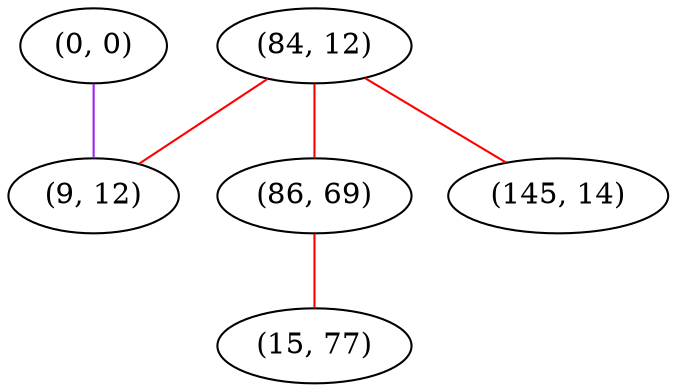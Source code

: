graph "" {
"(0, 0)";
"(84, 12)";
"(86, 69)";
"(15, 77)";
"(145, 14)";
"(9, 12)";
"(0, 0)" -- "(9, 12)"  [color=purple, key=0, weight=4];
"(84, 12)" -- "(145, 14)"  [color=red, key=0, weight=1];
"(84, 12)" -- "(86, 69)"  [color=red, key=0, weight=1];
"(84, 12)" -- "(9, 12)"  [color=red, key=0, weight=1];
"(86, 69)" -- "(15, 77)"  [color=red, key=0, weight=1];
}
